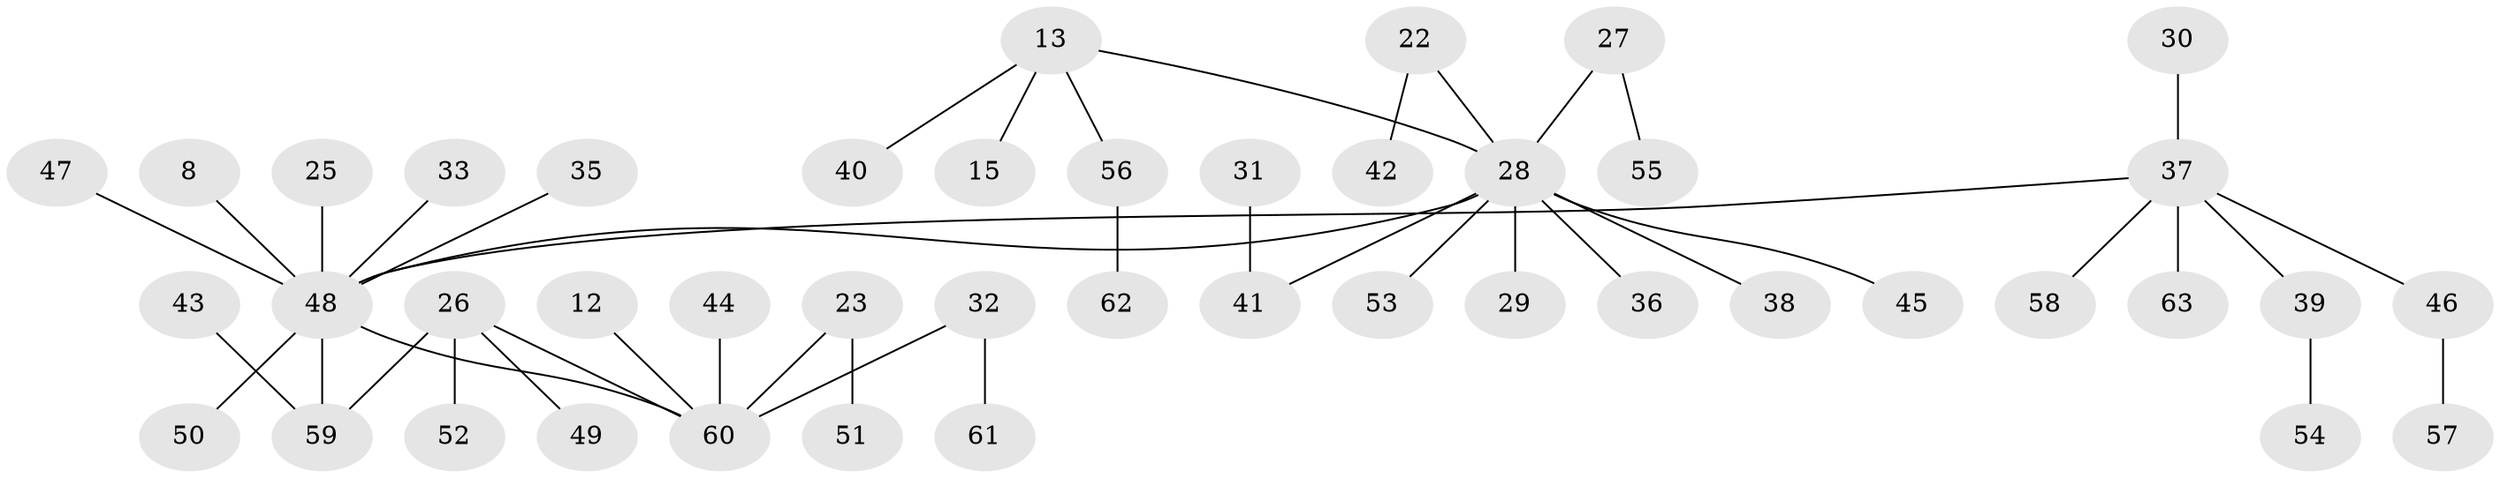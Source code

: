 // original degree distribution, {4: 0.07936507936507936, 5: 0.031746031746031744, 6: 0.015873015873015872, 3: 0.15873015873015872, 1: 0.5555555555555556, 7: 0.015873015873015872, 2: 0.14285714285714285}
// Generated by graph-tools (version 1.1) at 2025/44/03/04/25 21:44:50]
// undirected, 44 vertices, 44 edges
graph export_dot {
graph [start="1"]
  node [color=gray90,style=filled];
  8;
  12;
  13;
  15;
  22;
  23;
  25;
  26 [super="+17+20"];
  27;
  28 [super="+21+24"];
  29;
  30;
  31;
  32 [super="+19"];
  33;
  35;
  36;
  37 [super="+18"];
  38;
  39;
  40;
  41 [super="+14"];
  42;
  43;
  44;
  45;
  46;
  47;
  48 [super="+7+3+16"];
  49;
  50;
  51;
  52;
  53;
  54;
  55;
  56;
  57;
  58;
  59 [super="+34"];
  60 [super="+11"];
  61;
  62;
  63;
  8 -- 48;
  12 -- 60;
  13 -- 15;
  13 -- 40;
  13 -- 56;
  13 -- 28;
  22 -- 42;
  22 -- 28;
  23 -- 51;
  23 -- 60;
  25 -- 48;
  26 -- 52;
  26 -- 59;
  26 -- 49;
  26 -- 60;
  27 -- 55;
  27 -- 28;
  28 -- 45;
  28 -- 53;
  28 -- 36;
  28 -- 38;
  28 -- 41;
  28 -- 48;
  28 -- 29;
  30 -- 37;
  31 -- 41;
  32 -- 60;
  32 -- 61;
  33 -- 48;
  35 -- 48;
  37 -- 46;
  37 -- 48;
  37 -- 39;
  37 -- 58;
  37 -- 63;
  39 -- 54;
  43 -- 59;
  44 -- 60;
  46 -- 57;
  47 -- 48;
  48 -- 50;
  48 -- 60;
  48 -- 59;
  56 -- 62;
}
